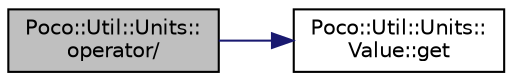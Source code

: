 digraph "Poco::Util::Units::operator/"
{
 // LATEX_PDF_SIZE
  edge [fontname="Helvetica",fontsize="10",labelfontname="Helvetica",labelfontsize="10"];
  node [fontname="Helvetica",fontsize="10",shape=record];
  rankdir="LR";
  Node1 [label="Poco::Util::Units::\loperator/",height=0.2,width=0.4,color="black", fillcolor="grey75", style="filled", fontcolor="black",tooltip=" "];
  Node1 -> Node2 [color="midnightblue",fontsize="10",style="solid",fontname="Helvetica"];
  Node2 [label="Poco::Util::Units::\lValue::get",height=0.2,width=0.4,color="black", fillcolor="white", style="filled",URL="$classPoco_1_1Util_1_1Units_1_1Value.html#a8d20904b0d891a5e74e8250db3885b83",tooltip=" "];
}
